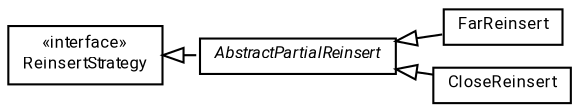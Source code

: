#!/usr/local/bin/dot
#
# Class diagram 
# Generated by UMLGraph version R5_7_2-60-g0e99a6 (http://www.spinellis.gr/umlgraph/)
#

digraph G {
	graph [fontnames="svg"]
	edge [fontname="Roboto",fontsize=7,labelfontname="Roboto",labelfontsize=7,color="black"];
	node [fontname="Roboto",fontcolor="black",fontsize=8,shape=plaintext,margin=0,width=0,height=0];
	nodesep=0.15;
	ranksep=0.25;
	rankdir=LR;
	// de.lmu.ifi.dbs.elki.index.tree.spatial.rstarvariants.strategies.reinsert.AbstractPartialReinsert
	c702729 [label=<<table title="de.lmu.ifi.dbs.elki.index.tree.spatial.rstarvariants.strategies.reinsert.AbstractPartialReinsert" border="0" cellborder="1" cellspacing="0" cellpadding="2" href="AbstractPartialReinsert.html" target="_parent">
		<tr><td><table border="0" cellspacing="0" cellpadding="1">
		<tr><td align="center" balign="center"> <font face="Roboto"><i>AbstractPartialReinsert</i></font> </td></tr>
		</table></td></tr>
		</table>>, URL="AbstractPartialReinsert.html"];
	// de.lmu.ifi.dbs.elki.index.tree.spatial.rstarvariants.strategies.reinsert.FarReinsert
	c702731 [label=<<table title="de.lmu.ifi.dbs.elki.index.tree.spatial.rstarvariants.strategies.reinsert.FarReinsert" border="0" cellborder="1" cellspacing="0" cellpadding="2" href="FarReinsert.html" target="_parent">
		<tr><td><table border="0" cellspacing="0" cellpadding="1">
		<tr><td align="center" balign="center"> <font face="Roboto">FarReinsert</font> </td></tr>
		</table></td></tr>
		</table>>, URL="FarReinsert.html"];
	// de.lmu.ifi.dbs.elki.index.tree.spatial.rstarvariants.strategies.reinsert.ReinsertStrategy
	c702733 [label=<<table title="de.lmu.ifi.dbs.elki.index.tree.spatial.rstarvariants.strategies.reinsert.ReinsertStrategy" border="0" cellborder="1" cellspacing="0" cellpadding="2" href="ReinsertStrategy.html" target="_parent">
		<tr><td><table border="0" cellspacing="0" cellpadding="1">
		<tr><td align="center" balign="center"> &#171;interface&#187; </td></tr>
		<tr><td align="center" balign="center"> <font face="Roboto">ReinsertStrategy</font> </td></tr>
		</table></td></tr>
		</table>>, URL="ReinsertStrategy.html"];
	// de.lmu.ifi.dbs.elki.index.tree.spatial.rstarvariants.strategies.reinsert.CloseReinsert
	c702734 [label=<<table title="de.lmu.ifi.dbs.elki.index.tree.spatial.rstarvariants.strategies.reinsert.CloseReinsert" border="0" cellborder="1" cellspacing="0" cellpadding="2" href="CloseReinsert.html" target="_parent">
		<tr><td><table border="0" cellspacing="0" cellpadding="1">
		<tr><td align="center" balign="center"> <font face="Roboto">CloseReinsert</font> </td></tr>
		</table></td></tr>
		</table>>, URL="CloseReinsert.html"];
	// de.lmu.ifi.dbs.elki.index.tree.spatial.rstarvariants.strategies.reinsert.AbstractPartialReinsert implements de.lmu.ifi.dbs.elki.index.tree.spatial.rstarvariants.strategies.reinsert.ReinsertStrategy
	c702733 -> c702729 [arrowtail=empty,style=dashed,dir=back,weight=9];
	// de.lmu.ifi.dbs.elki.index.tree.spatial.rstarvariants.strategies.reinsert.FarReinsert extends de.lmu.ifi.dbs.elki.index.tree.spatial.rstarvariants.strategies.reinsert.AbstractPartialReinsert
	c702729 -> c702731 [arrowtail=empty,dir=back,weight=10];
	// de.lmu.ifi.dbs.elki.index.tree.spatial.rstarvariants.strategies.reinsert.CloseReinsert extends de.lmu.ifi.dbs.elki.index.tree.spatial.rstarvariants.strategies.reinsert.AbstractPartialReinsert
	c702729 -> c702734 [arrowtail=empty,dir=back,weight=10];
}

